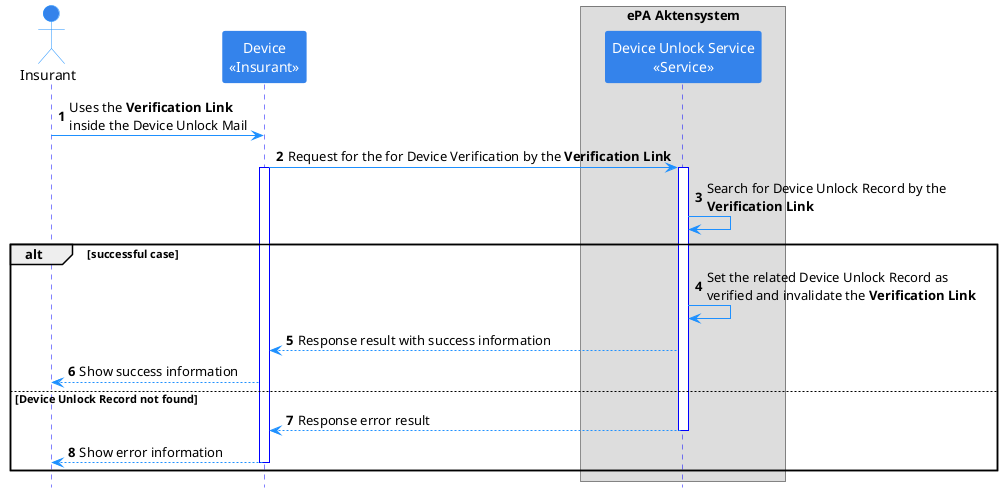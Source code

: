 @startuml devicemanagement.unlock

skinparam Shadowing false
skinparam ParticipantPadding 20
skinparam BoxPadding 10

skinparam participant {
    BackgroundColor #3483eb
    BorderColor #3483eb
    FontSize 14
    FontColor White
}

skinparam sequence {
    ArrowColor DodgerBlue
    ActorBorderColor DodgerBlue
    LifeLineBorderColor Blue

    ActorBackgroundColor #3483eb
    ActorFontSize 14
    NoteBackgroundColor #3483eb
}

hide footbox
autonumber

actor "Insurant" as insurant
participant "Device\n<< Insurant >>" as device
box "ePA Aktensystem"
participant "Device Unlock Service\n<< Service >>" as dus
end box

insurant -> device : Uses the <b>Verification Link</b>\ninside the Device Unlock Mail 
device -> dus: Request for the for Device Verification by the <b>Verification Link</b>
activate device
activate dus
dus -> dus : Search for Device Unlock Record by the\n<b>Verification Link</b>

alt successful case

dus -> dus : Set the related Device Unlock Record as\nverified and invalidate the <b>Verification Link</b>
dus --> device : Response result with success information
device --> insurant : Show success information

else Device Unlock Record not found

dus --> device: Response error result

deactivate dus

device --> insurant : Show error information

deactivate device

end


@enduml
